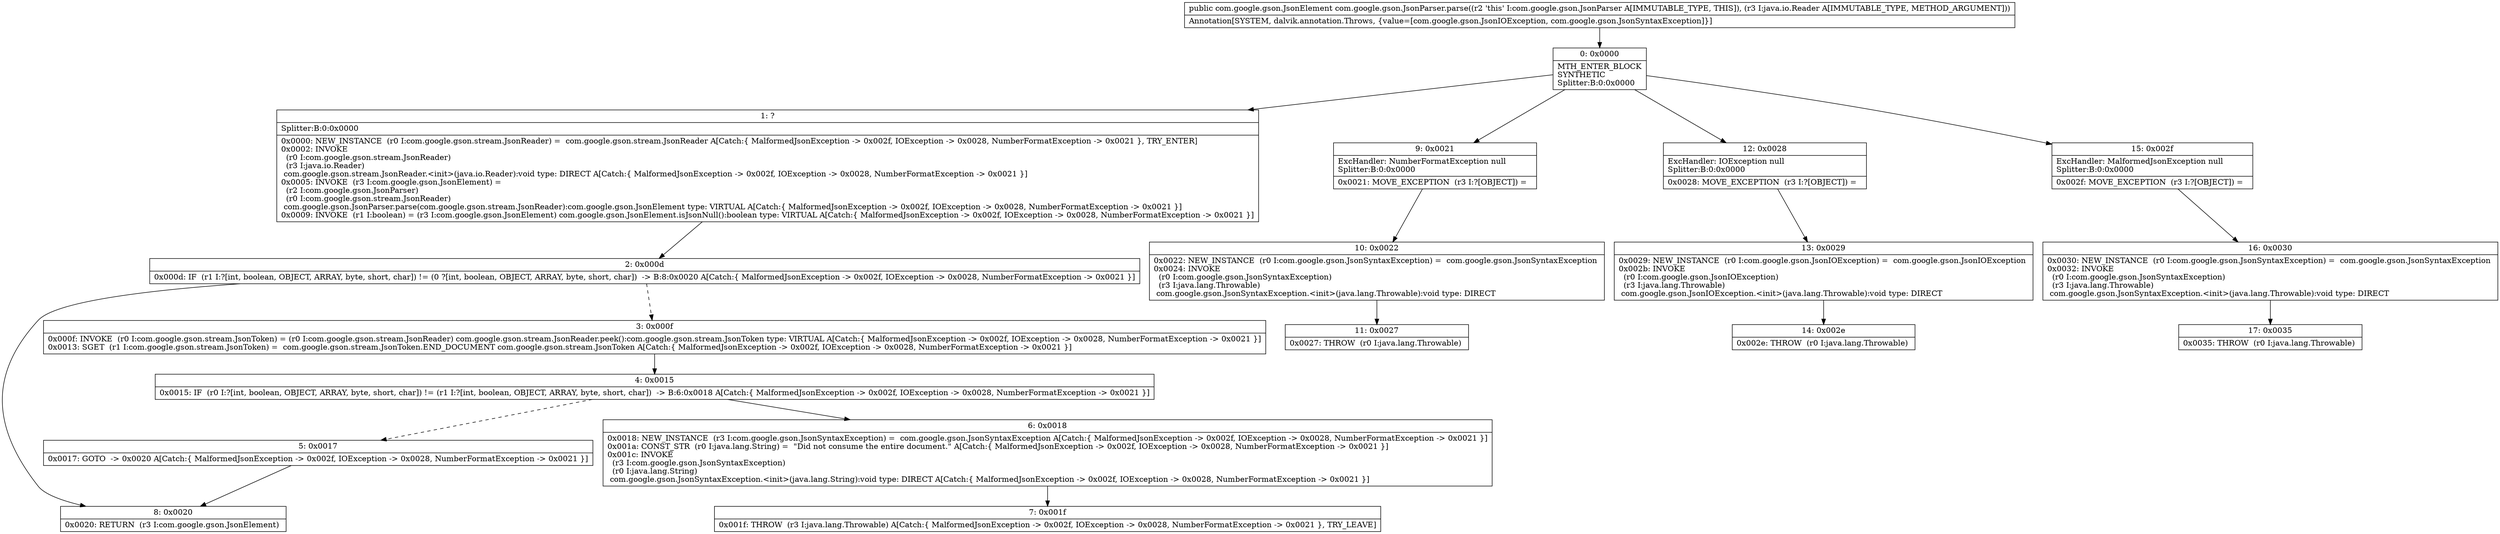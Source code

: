 digraph "CFG forcom.google.gson.JsonParser.parse(Ljava\/io\/Reader;)Lcom\/google\/gson\/JsonElement;" {
Node_0 [shape=record,label="{0\:\ 0x0000|MTH_ENTER_BLOCK\lSYNTHETIC\lSplitter:B:0:0x0000\l}"];
Node_1 [shape=record,label="{1\:\ ?|Splitter:B:0:0x0000\l|0x0000: NEW_INSTANCE  (r0 I:com.google.gson.stream.JsonReader) =  com.google.gson.stream.JsonReader A[Catch:\{ MalformedJsonException \-\> 0x002f, IOException \-\> 0x0028, NumberFormatException \-\> 0x0021 \}, TRY_ENTER]\l0x0002: INVOKE  \l  (r0 I:com.google.gson.stream.JsonReader)\l  (r3 I:java.io.Reader)\l com.google.gson.stream.JsonReader.\<init\>(java.io.Reader):void type: DIRECT A[Catch:\{ MalformedJsonException \-\> 0x002f, IOException \-\> 0x0028, NumberFormatException \-\> 0x0021 \}]\l0x0005: INVOKE  (r3 I:com.google.gson.JsonElement) = \l  (r2 I:com.google.gson.JsonParser)\l  (r0 I:com.google.gson.stream.JsonReader)\l com.google.gson.JsonParser.parse(com.google.gson.stream.JsonReader):com.google.gson.JsonElement type: VIRTUAL A[Catch:\{ MalformedJsonException \-\> 0x002f, IOException \-\> 0x0028, NumberFormatException \-\> 0x0021 \}]\l0x0009: INVOKE  (r1 I:boolean) = (r3 I:com.google.gson.JsonElement) com.google.gson.JsonElement.isJsonNull():boolean type: VIRTUAL A[Catch:\{ MalformedJsonException \-\> 0x002f, IOException \-\> 0x0028, NumberFormatException \-\> 0x0021 \}]\l}"];
Node_2 [shape=record,label="{2\:\ 0x000d|0x000d: IF  (r1 I:?[int, boolean, OBJECT, ARRAY, byte, short, char]) != (0 ?[int, boolean, OBJECT, ARRAY, byte, short, char])  \-\> B:8:0x0020 A[Catch:\{ MalformedJsonException \-\> 0x002f, IOException \-\> 0x0028, NumberFormatException \-\> 0x0021 \}]\l}"];
Node_3 [shape=record,label="{3\:\ 0x000f|0x000f: INVOKE  (r0 I:com.google.gson.stream.JsonToken) = (r0 I:com.google.gson.stream.JsonReader) com.google.gson.stream.JsonReader.peek():com.google.gson.stream.JsonToken type: VIRTUAL A[Catch:\{ MalformedJsonException \-\> 0x002f, IOException \-\> 0x0028, NumberFormatException \-\> 0x0021 \}]\l0x0013: SGET  (r1 I:com.google.gson.stream.JsonToken) =  com.google.gson.stream.JsonToken.END_DOCUMENT com.google.gson.stream.JsonToken A[Catch:\{ MalformedJsonException \-\> 0x002f, IOException \-\> 0x0028, NumberFormatException \-\> 0x0021 \}]\l}"];
Node_4 [shape=record,label="{4\:\ 0x0015|0x0015: IF  (r0 I:?[int, boolean, OBJECT, ARRAY, byte, short, char]) != (r1 I:?[int, boolean, OBJECT, ARRAY, byte, short, char])  \-\> B:6:0x0018 A[Catch:\{ MalformedJsonException \-\> 0x002f, IOException \-\> 0x0028, NumberFormatException \-\> 0x0021 \}]\l}"];
Node_5 [shape=record,label="{5\:\ 0x0017|0x0017: GOTO  \-\> 0x0020 A[Catch:\{ MalformedJsonException \-\> 0x002f, IOException \-\> 0x0028, NumberFormatException \-\> 0x0021 \}]\l}"];
Node_6 [shape=record,label="{6\:\ 0x0018|0x0018: NEW_INSTANCE  (r3 I:com.google.gson.JsonSyntaxException) =  com.google.gson.JsonSyntaxException A[Catch:\{ MalformedJsonException \-\> 0x002f, IOException \-\> 0x0028, NumberFormatException \-\> 0x0021 \}]\l0x001a: CONST_STR  (r0 I:java.lang.String) =  \"Did not consume the entire document.\" A[Catch:\{ MalformedJsonException \-\> 0x002f, IOException \-\> 0x0028, NumberFormatException \-\> 0x0021 \}]\l0x001c: INVOKE  \l  (r3 I:com.google.gson.JsonSyntaxException)\l  (r0 I:java.lang.String)\l com.google.gson.JsonSyntaxException.\<init\>(java.lang.String):void type: DIRECT A[Catch:\{ MalformedJsonException \-\> 0x002f, IOException \-\> 0x0028, NumberFormatException \-\> 0x0021 \}]\l}"];
Node_7 [shape=record,label="{7\:\ 0x001f|0x001f: THROW  (r3 I:java.lang.Throwable) A[Catch:\{ MalformedJsonException \-\> 0x002f, IOException \-\> 0x0028, NumberFormatException \-\> 0x0021 \}, TRY_LEAVE]\l}"];
Node_8 [shape=record,label="{8\:\ 0x0020|0x0020: RETURN  (r3 I:com.google.gson.JsonElement) \l}"];
Node_9 [shape=record,label="{9\:\ 0x0021|ExcHandler: NumberFormatException null\lSplitter:B:0:0x0000\l|0x0021: MOVE_EXCEPTION  (r3 I:?[OBJECT]) =  \l}"];
Node_10 [shape=record,label="{10\:\ 0x0022|0x0022: NEW_INSTANCE  (r0 I:com.google.gson.JsonSyntaxException) =  com.google.gson.JsonSyntaxException \l0x0024: INVOKE  \l  (r0 I:com.google.gson.JsonSyntaxException)\l  (r3 I:java.lang.Throwable)\l com.google.gson.JsonSyntaxException.\<init\>(java.lang.Throwable):void type: DIRECT \l}"];
Node_11 [shape=record,label="{11\:\ 0x0027|0x0027: THROW  (r0 I:java.lang.Throwable) \l}"];
Node_12 [shape=record,label="{12\:\ 0x0028|ExcHandler: IOException null\lSplitter:B:0:0x0000\l|0x0028: MOVE_EXCEPTION  (r3 I:?[OBJECT]) =  \l}"];
Node_13 [shape=record,label="{13\:\ 0x0029|0x0029: NEW_INSTANCE  (r0 I:com.google.gson.JsonIOException) =  com.google.gson.JsonIOException \l0x002b: INVOKE  \l  (r0 I:com.google.gson.JsonIOException)\l  (r3 I:java.lang.Throwable)\l com.google.gson.JsonIOException.\<init\>(java.lang.Throwable):void type: DIRECT \l}"];
Node_14 [shape=record,label="{14\:\ 0x002e|0x002e: THROW  (r0 I:java.lang.Throwable) \l}"];
Node_15 [shape=record,label="{15\:\ 0x002f|ExcHandler: MalformedJsonException null\lSplitter:B:0:0x0000\l|0x002f: MOVE_EXCEPTION  (r3 I:?[OBJECT]) =  \l}"];
Node_16 [shape=record,label="{16\:\ 0x0030|0x0030: NEW_INSTANCE  (r0 I:com.google.gson.JsonSyntaxException) =  com.google.gson.JsonSyntaxException \l0x0032: INVOKE  \l  (r0 I:com.google.gson.JsonSyntaxException)\l  (r3 I:java.lang.Throwable)\l com.google.gson.JsonSyntaxException.\<init\>(java.lang.Throwable):void type: DIRECT \l}"];
Node_17 [shape=record,label="{17\:\ 0x0035|0x0035: THROW  (r0 I:java.lang.Throwable) \l}"];
MethodNode[shape=record,label="{public com.google.gson.JsonElement com.google.gson.JsonParser.parse((r2 'this' I:com.google.gson.JsonParser A[IMMUTABLE_TYPE, THIS]), (r3 I:java.io.Reader A[IMMUTABLE_TYPE, METHOD_ARGUMENT]))  | Annotation[SYSTEM, dalvik.annotation.Throws, \{value=[com.google.gson.JsonIOException, com.google.gson.JsonSyntaxException]\}]\l}"];
MethodNode -> Node_0;
Node_0 -> Node_1;
Node_0 -> Node_15;
Node_0 -> Node_12;
Node_0 -> Node_9;
Node_1 -> Node_2;
Node_2 -> Node_3[style=dashed];
Node_2 -> Node_8;
Node_3 -> Node_4;
Node_4 -> Node_5[style=dashed];
Node_4 -> Node_6;
Node_5 -> Node_8;
Node_6 -> Node_7;
Node_9 -> Node_10;
Node_10 -> Node_11;
Node_12 -> Node_13;
Node_13 -> Node_14;
Node_15 -> Node_16;
Node_16 -> Node_17;
}

